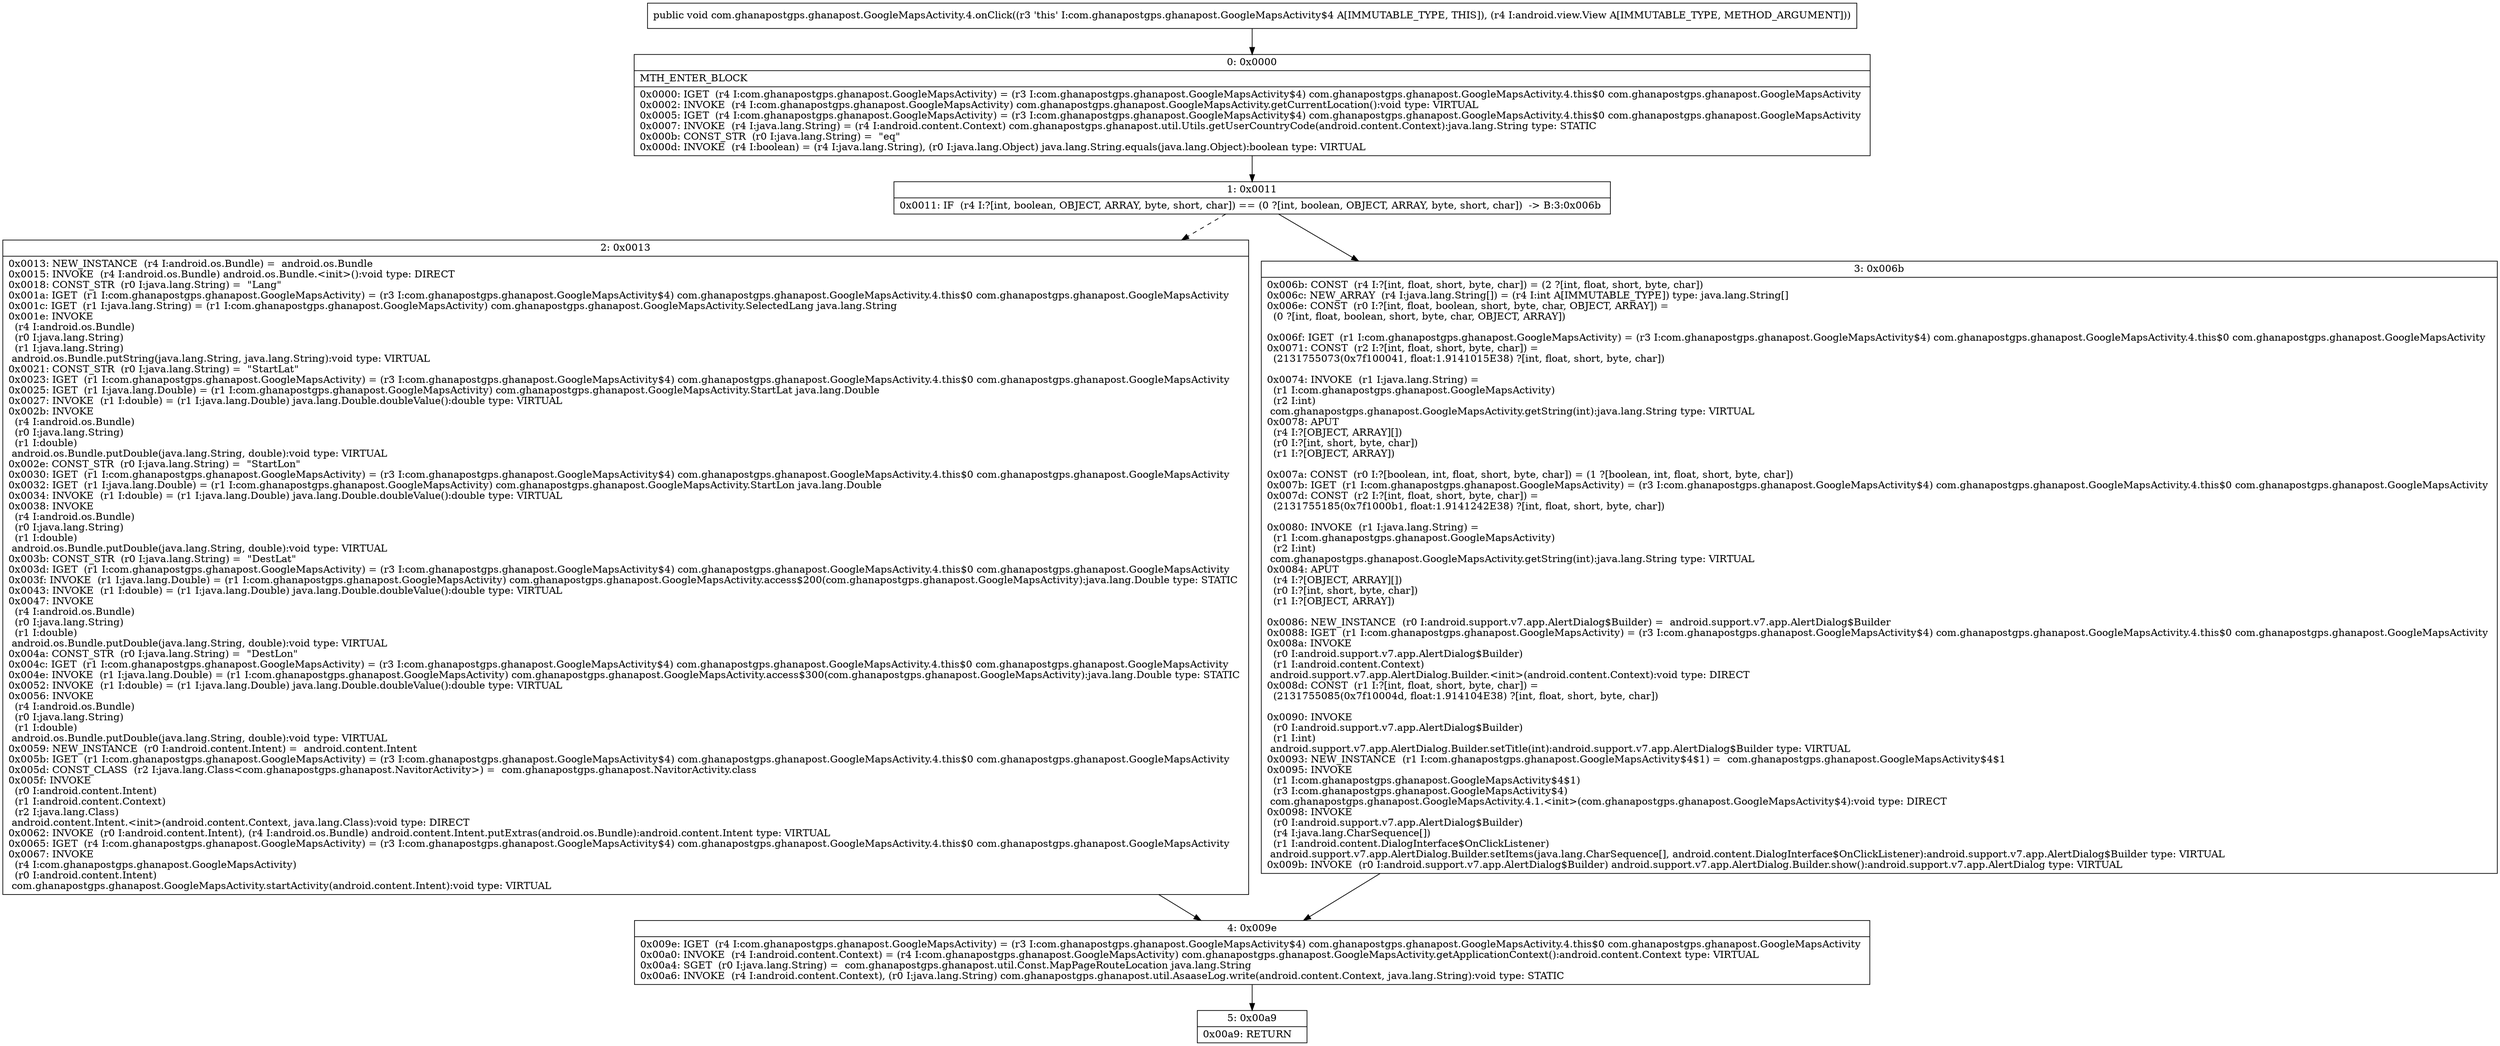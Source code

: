 digraph "CFG forcom.ghanapostgps.ghanapost.GoogleMapsActivity.4.onClick(Landroid\/view\/View;)V" {
Node_0 [shape=record,label="{0\:\ 0x0000|MTH_ENTER_BLOCK\l|0x0000: IGET  (r4 I:com.ghanapostgps.ghanapost.GoogleMapsActivity) = (r3 I:com.ghanapostgps.ghanapost.GoogleMapsActivity$4) com.ghanapostgps.ghanapost.GoogleMapsActivity.4.this$0 com.ghanapostgps.ghanapost.GoogleMapsActivity \l0x0002: INVOKE  (r4 I:com.ghanapostgps.ghanapost.GoogleMapsActivity) com.ghanapostgps.ghanapost.GoogleMapsActivity.getCurrentLocation():void type: VIRTUAL \l0x0005: IGET  (r4 I:com.ghanapostgps.ghanapost.GoogleMapsActivity) = (r3 I:com.ghanapostgps.ghanapost.GoogleMapsActivity$4) com.ghanapostgps.ghanapost.GoogleMapsActivity.4.this$0 com.ghanapostgps.ghanapost.GoogleMapsActivity \l0x0007: INVOKE  (r4 I:java.lang.String) = (r4 I:android.content.Context) com.ghanapostgps.ghanapost.util.Utils.getUserCountryCode(android.content.Context):java.lang.String type: STATIC \l0x000b: CONST_STR  (r0 I:java.lang.String) =  \"eq\" \l0x000d: INVOKE  (r4 I:boolean) = (r4 I:java.lang.String), (r0 I:java.lang.Object) java.lang.String.equals(java.lang.Object):boolean type: VIRTUAL \l}"];
Node_1 [shape=record,label="{1\:\ 0x0011|0x0011: IF  (r4 I:?[int, boolean, OBJECT, ARRAY, byte, short, char]) == (0 ?[int, boolean, OBJECT, ARRAY, byte, short, char])  \-\> B:3:0x006b \l}"];
Node_2 [shape=record,label="{2\:\ 0x0013|0x0013: NEW_INSTANCE  (r4 I:android.os.Bundle) =  android.os.Bundle \l0x0015: INVOKE  (r4 I:android.os.Bundle) android.os.Bundle.\<init\>():void type: DIRECT \l0x0018: CONST_STR  (r0 I:java.lang.String) =  \"Lang\" \l0x001a: IGET  (r1 I:com.ghanapostgps.ghanapost.GoogleMapsActivity) = (r3 I:com.ghanapostgps.ghanapost.GoogleMapsActivity$4) com.ghanapostgps.ghanapost.GoogleMapsActivity.4.this$0 com.ghanapostgps.ghanapost.GoogleMapsActivity \l0x001c: IGET  (r1 I:java.lang.String) = (r1 I:com.ghanapostgps.ghanapost.GoogleMapsActivity) com.ghanapostgps.ghanapost.GoogleMapsActivity.SelectedLang java.lang.String \l0x001e: INVOKE  \l  (r4 I:android.os.Bundle)\l  (r0 I:java.lang.String)\l  (r1 I:java.lang.String)\l android.os.Bundle.putString(java.lang.String, java.lang.String):void type: VIRTUAL \l0x0021: CONST_STR  (r0 I:java.lang.String) =  \"StartLat\" \l0x0023: IGET  (r1 I:com.ghanapostgps.ghanapost.GoogleMapsActivity) = (r3 I:com.ghanapostgps.ghanapost.GoogleMapsActivity$4) com.ghanapostgps.ghanapost.GoogleMapsActivity.4.this$0 com.ghanapostgps.ghanapost.GoogleMapsActivity \l0x0025: IGET  (r1 I:java.lang.Double) = (r1 I:com.ghanapostgps.ghanapost.GoogleMapsActivity) com.ghanapostgps.ghanapost.GoogleMapsActivity.StartLat java.lang.Double \l0x0027: INVOKE  (r1 I:double) = (r1 I:java.lang.Double) java.lang.Double.doubleValue():double type: VIRTUAL \l0x002b: INVOKE  \l  (r4 I:android.os.Bundle)\l  (r0 I:java.lang.String)\l  (r1 I:double)\l android.os.Bundle.putDouble(java.lang.String, double):void type: VIRTUAL \l0x002e: CONST_STR  (r0 I:java.lang.String) =  \"StartLon\" \l0x0030: IGET  (r1 I:com.ghanapostgps.ghanapost.GoogleMapsActivity) = (r3 I:com.ghanapostgps.ghanapost.GoogleMapsActivity$4) com.ghanapostgps.ghanapost.GoogleMapsActivity.4.this$0 com.ghanapostgps.ghanapost.GoogleMapsActivity \l0x0032: IGET  (r1 I:java.lang.Double) = (r1 I:com.ghanapostgps.ghanapost.GoogleMapsActivity) com.ghanapostgps.ghanapost.GoogleMapsActivity.StartLon java.lang.Double \l0x0034: INVOKE  (r1 I:double) = (r1 I:java.lang.Double) java.lang.Double.doubleValue():double type: VIRTUAL \l0x0038: INVOKE  \l  (r4 I:android.os.Bundle)\l  (r0 I:java.lang.String)\l  (r1 I:double)\l android.os.Bundle.putDouble(java.lang.String, double):void type: VIRTUAL \l0x003b: CONST_STR  (r0 I:java.lang.String) =  \"DestLat\" \l0x003d: IGET  (r1 I:com.ghanapostgps.ghanapost.GoogleMapsActivity) = (r3 I:com.ghanapostgps.ghanapost.GoogleMapsActivity$4) com.ghanapostgps.ghanapost.GoogleMapsActivity.4.this$0 com.ghanapostgps.ghanapost.GoogleMapsActivity \l0x003f: INVOKE  (r1 I:java.lang.Double) = (r1 I:com.ghanapostgps.ghanapost.GoogleMapsActivity) com.ghanapostgps.ghanapost.GoogleMapsActivity.access$200(com.ghanapostgps.ghanapost.GoogleMapsActivity):java.lang.Double type: STATIC \l0x0043: INVOKE  (r1 I:double) = (r1 I:java.lang.Double) java.lang.Double.doubleValue():double type: VIRTUAL \l0x0047: INVOKE  \l  (r4 I:android.os.Bundle)\l  (r0 I:java.lang.String)\l  (r1 I:double)\l android.os.Bundle.putDouble(java.lang.String, double):void type: VIRTUAL \l0x004a: CONST_STR  (r0 I:java.lang.String) =  \"DestLon\" \l0x004c: IGET  (r1 I:com.ghanapostgps.ghanapost.GoogleMapsActivity) = (r3 I:com.ghanapostgps.ghanapost.GoogleMapsActivity$4) com.ghanapostgps.ghanapost.GoogleMapsActivity.4.this$0 com.ghanapostgps.ghanapost.GoogleMapsActivity \l0x004e: INVOKE  (r1 I:java.lang.Double) = (r1 I:com.ghanapostgps.ghanapost.GoogleMapsActivity) com.ghanapostgps.ghanapost.GoogleMapsActivity.access$300(com.ghanapostgps.ghanapost.GoogleMapsActivity):java.lang.Double type: STATIC \l0x0052: INVOKE  (r1 I:double) = (r1 I:java.lang.Double) java.lang.Double.doubleValue():double type: VIRTUAL \l0x0056: INVOKE  \l  (r4 I:android.os.Bundle)\l  (r0 I:java.lang.String)\l  (r1 I:double)\l android.os.Bundle.putDouble(java.lang.String, double):void type: VIRTUAL \l0x0059: NEW_INSTANCE  (r0 I:android.content.Intent) =  android.content.Intent \l0x005b: IGET  (r1 I:com.ghanapostgps.ghanapost.GoogleMapsActivity) = (r3 I:com.ghanapostgps.ghanapost.GoogleMapsActivity$4) com.ghanapostgps.ghanapost.GoogleMapsActivity.4.this$0 com.ghanapostgps.ghanapost.GoogleMapsActivity \l0x005d: CONST_CLASS  (r2 I:java.lang.Class\<com.ghanapostgps.ghanapost.NavitorActivity\>) =  com.ghanapostgps.ghanapost.NavitorActivity.class \l0x005f: INVOKE  \l  (r0 I:android.content.Intent)\l  (r1 I:android.content.Context)\l  (r2 I:java.lang.Class)\l android.content.Intent.\<init\>(android.content.Context, java.lang.Class):void type: DIRECT \l0x0062: INVOKE  (r0 I:android.content.Intent), (r4 I:android.os.Bundle) android.content.Intent.putExtras(android.os.Bundle):android.content.Intent type: VIRTUAL \l0x0065: IGET  (r4 I:com.ghanapostgps.ghanapost.GoogleMapsActivity) = (r3 I:com.ghanapostgps.ghanapost.GoogleMapsActivity$4) com.ghanapostgps.ghanapost.GoogleMapsActivity.4.this$0 com.ghanapostgps.ghanapost.GoogleMapsActivity \l0x0067: INVOKE  \l  (r4 I:com.ghanapostgps.ghanapost.GoogleMapsActivity)\l  (r0 I:android.content.Intent)\l com.ghanapostgps.ghanapost.GoogleMapsActivity.startActivity(android.content.Intent):void type: VIRTUAL \l}"];
Node_3 [shape=record,label="{3\:\ 0x006b|0x006b: CONST  (r4 I:?[int, float, short, byte, char]) = (2 ?[int, float, short, byte, char]) \l0x006c: NEW_ARRAY  (r4 I:java.lang.String[]) = (r4 I:int A[IMMUTABLE_TYPE]) type: java.lang.String[] \l0x006e: CONST  (r0 I:?[int, float, boolean, short, byte, char, OBJECT, ARRAY]) = \l  (0 ?[int, float, boolean, short, byte, char, OBJECT, ARRAY])\l \l0x006f: IGET  (r1 I:com.ghanapostgps.ghanapost.GoogleMapsActivity) = (r3 I:com.ghanapostgps.ghanapost.GoogleMapsActivity$4) com.ghanapostgps.ghanapost.GoogleMapsActivity.4.this$0 com.ghanapostgps.ghanapost.GoogleMapsActivity \l0x0071: CONST  (r2 I:?[int, float, short, byte, char]) = \l  (2131755073(0x7f100041, float:1.9141015E38) ?[int, float, short, byte, char])\l \l0x0074: INVOKE  (r1 I:java.lang.String) = \l  (r1 I:com.ghanapostgps.ghanapost.GoogleMapsActivity)\l  (r2 I:int)\l com.ghanapostgps.ghanapost.GoogleMapsActivity.getString(int):java.lang.String type: VIRTUAL \l0x0078: APUT  \l  (r4 I:?[OBJECT, ARRAY][])\l  (r0 I:?[int, short, byte, char])\l  (r1 I:?[OBJECT, ARRAY])\l \l0x007a: CONST  (r0 I:?[boolean, int, float, short, byte, char]) = (1 ?[boolean, int, float, short, byte, char]) \l0x007b: IGET  (r1 I:com.ghanapostgps.ghanapost.GoogleMapsActivity) = (r3 I:com.ghanapostgps.ghanapost.GoogleMapsActivity$4) com.ghanapostgps.ghanapost.GoogleMapsActivity.4.this$0 com.ghanapostgps.ghanapost.GoogleMapsActivity \l0x007d: CONST  (r2 I:?[int, float, short, byte, char]) = \l  (2131755185(0x7f1000b1, float:1.9141242E38) ?[int, float, short, byte, char])\l \l0x0080: INVOKE  (r1 I:java.lang.String) = \l  (r1 I:com.ghanapostgps.ghanapost.GoogleMapsActivity)\l  (r2 I:int)\l com.ghanapostgps.ghanapost.GoogleMapsActivity.getString(int):java.lang.String type: VIRTUAL \l0x0084: APUT  \l  (r4 I:?[OBJECT, ARRAY][])\l  (r0 I:?[int, short, byte, char])\l  (r1 I:?[OBJECT, ARRAY])\l \l0x0086: NEW_INSTANCE  (r0 I:android.support.v7.app.AlertDialog$Builder) =  android.support.v7.app.AlertDialog$Builder \l0x0088: IGET  (r1 I:com.ghanapostgps.ghanapost.GoogleMapsActivity) = (r3 I:com.ghanapostgps.ghanapost.GoogleMapsActivity$4) com.ghanapostgps.ghanapost.GoogleMapsActivity.4.this$0 com.ghanapostgps.ghanapost.GoogleMapsActivity \l0x008a: INVOKE  \l  (r0 I:android.support.v7.app.AlertDialog$Builder)\l  (r1 I:android.content.Context)\l android.support.v7.app.AlertDialog.Builder.\<init\>(android.content.Context):void type: DIRECT \l0x008d: CONST  (r1 I:?[int, float, short, byte, char]) = \l  (2131755085(0x7f10004d, float:1.914104E38) ?[int, float, short, byte, char])\l \l0x0090: INVOKE  \l  (r0 I:android.support.v7.app.AlertDialog$Builder)\l  (r1 I:int)\l android.support.v7.app.AlertDialog.Builder.setTitle(int):android.support.v7.app.AlertDialog$Builder type: VIRTUAL \l0x0093: NEW_INSTANCE  (r1 I:com.ghanapostgps.ghanapost.GoogleMapsActivity$4$1) =  com.ghanapostgps.ghanapost.GoogleMapsActivity$4$1 \l0x0095: INVOKE  \l  (r1 I:com.ghanapostgps.ghanapost.GoogleMapsActivity$4$1)\l  (r3 I:com.ghanapostgps.ghanapost.GoogleMapsActivity$4)\l com.ghanapostgps.ghanapost.GoogleMapsActivity.4.1.\<init\>(com.ghanapostgps.ghanapost.GoogleMapsActivity$4):void type: DIRECT \l0x0098: INVOKE  \l  (r0 I:android.support.v7.app.AlertDialog$Builder)\l  (r4 I:java.lang.CharSequence[])\l  (r1 I:android.content.DialogInterface$OnClickListener)\l android.support.v7.app.AlertDialog.Builder.setItems(java.lang.CharSequence[], android.content.DialogInterface$OnClickListener):android.support.v7.app.AlertDialog$Builder type: VIRTUAL \l0x009b: INVOKE  (r0 I:android.support.v7.app.AlertDialog$Builder) android.support.v7.app.AlertDialog.Builder.show():android.support.v7.app.AlertDialog type: VIRTUAL \l}"];
Node_4 [shape=record,label="{4\:\ 0x009e|0x009e: IGET  (r4 I:com.ghanapostgps.ghanapost.GoogleMapsActivity) = (r3 I:com.ghanapostgps.ghanapost.GoogleMapsActivity$4) com.ghanapostgps.ghanapost.GoogleMapsActivity.4.this$0 com.ghanapostgps.ghanapost.GoogleMapsActivity \l0x00a0: INVOKE  (r4 I:android.content.Context) = (r4 I:com.ghanapostgps.ghanapost.GoogleMapsActivity) com.ghanapostgps.ghanapost.GoogleMapsActivity.getApplicationContext():android.content.Context type: VIRTUAL \l0x00a4: SGET  (r0 I:java.lang.String) =  com.ghanapostgps.ghanapost.util.Const.MapPageRouteLocation java.lang.String \l0x00a6: INVOKE  (r4 I:android.content.Context), (r0 I:java.lang.String) com.ghanapostgps.ghanapost.util.AsaaseLog.write(android.content.Context, java.lang.String):void type: STATIC \l}"];
Node_5 [shape=record,label="{5\:\ 0x00a9|0x00a9: RETURN   \l}"];
MethodNode[shape=record,label="{public void com.ghanapostgps.ghanapost.GoogleMapsActivity.4.onClick((r3 'this' I:com.ghanapostgps.ghanapost.GoogleMapsActivity$4 A[IMMUTABLE_TYPE, THIS]), (r4 I:android.view.View A[IMMUTABLE_TYPE, METHOD_ARGUMENT])) }"];
MethodNode -> Node_0;
Node_0 -> Node_1;
Node_1 -> Node_2[style=dashed];
Node_1 -> Node_3;
Node_2 -> Node_4;
Node_3 -> Node_4;
Node_4 -> Node_5;
}

